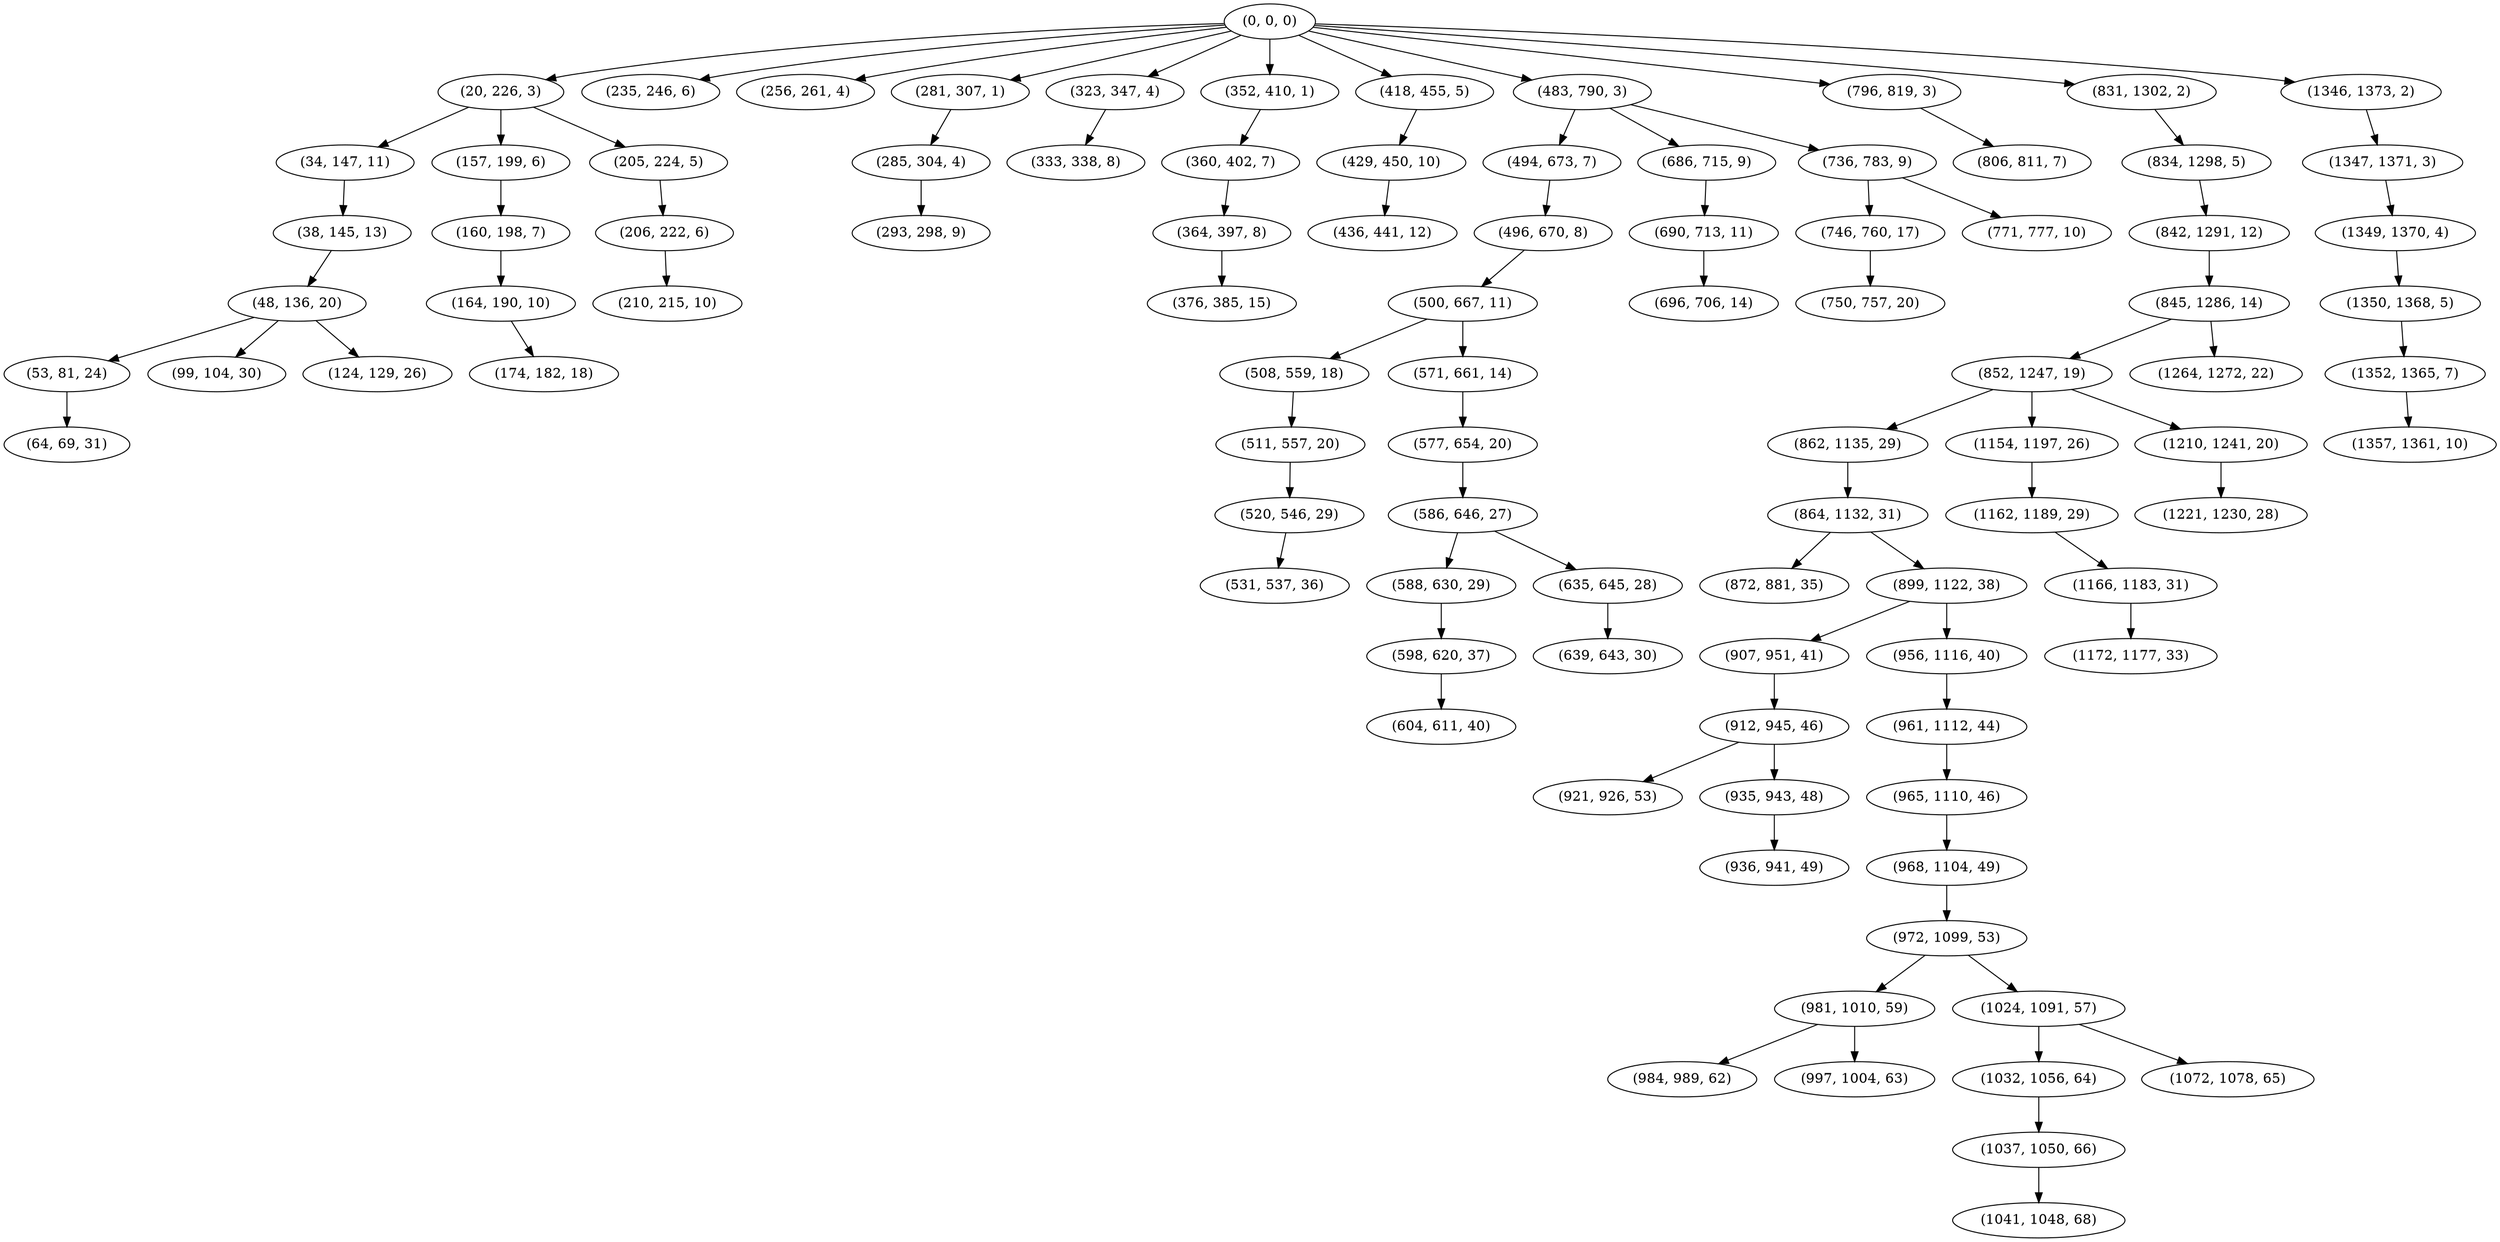 digraph tree {
    "(0, 0, 0)";
    "(20, 226, 3)";
    "(34, 147, 11)";
    "(38, 145, 13)";
    "(48, 136, 20)";
    "(53, 81, 24)";
    "(64, 69, 31)";
    "(99, 104, 30)";
    "(124, 129, 26)";
    "(157, 199, 6)";
    "(160, 198, 7)";
    "(164, 190, 10)";
    "(174, 182, 18)";
    "(205, 224, 5)";
    "(206, 222, 6)";
    "(210, 215, 10)";
    "(235, 246, 6)";
    "(256, 261, 4)";
    "(281, 307, 1)";
    "(285, 304, 4)";
    "(293, 298, 9)";
    "(323, 347, 4)";
    "(333, 338, 8)";
    "(352, 410, 1)";
    "(360, 402, 7)";
    "(364, 397, 8)";
    "(376, 385, 15)";
    "(418, 455, 5)";
    "(429, 450, 10)";
    "(436, 441, 12)";
    "(483, 790, 3)";
    "(494, 673, 7)";
    "(496, 670, 8)";
    "(500, 667, 11)";
    "(508, 559, 18)";
    "(511, 557, 20)";
    "(520, 546, 29)";
    "(531, 537, 36)";
    "(571, 661, 14)";
    "(577, 654, 20)";
    "(586, 646, 27)";
    "(588, 630, 29)";
    "(598, 620, 37)";
    "(604, 611, 40)";
    "(635, 645, 28)";
    "(639, 643, 30)";
    "(686, 715, 9)";
    "(690, 713, 11)";
    "(696, 706, 14)";
    "(736, 783, 9)";
    "(746, 760, 17)";
    "(750, 757, 20)";
    "(771, 777, 10)";
    "(796, 819, 3)";
    "(806, 811, 7)";
    "(831, 1302, 2)";
    "(834, 1298, 5)";
    "(842, 1291, 12)";
    "(845, 1286, 14)";
    "(852, 1247, 19)";
    "(862, 1135, 29)";
    "(864, 1132, 31)";
    "(872, 881, 35)";
    "(899, 1122, 38)";
    "(907, 951, 41)";
    "(912, 945, 46)";
    "(921, 926, 53)";
    "(935, 943, 48)";
    "(936, 941, 49)";
    "(956, 1116, 40)";
    "(961, 1112, 44)";
    "(965, 1110, 46)";
    "(968, 1104, 49)";
    "(972, 1099, 53)";
    "(981, 1010, 59)";
    "(984, 989, 62)";
    "(997, 1004, 63)";
    "(1024, 1091, 57)";
    "(1032, 1056, 64)";
    "(1037, 1050, 66)";
    "(1041, 1048, 68)";
    "(1072, 1078, 65)";
    "(1154, 1197, 26)";
    "(1162, 1189, 29)";
    "(1166, 1183, 31)";
    "(1172, 1177, 33)";
    "(1210, 1241, 20)";
    "(1221, 1230, 28)";
    "(1264, 1272, 22)";
    "(1346, 1373, 2)";
    "(1347, 1371, 3)";
    "(1349, 1370, 4)";
    "(1350, 1368, 5)";
    "(1352, 1365, 7)";
    "(1357, 1361, 10)";
    "(0, 0, 0)" -> "(20, 226, 3)";
    "(0, 0, 0)" -> "(235, 246, 6)";
    "(0, 0, 0)" -> "(256, 261, 4)";
    "(0, 0, 0)" -> "(281, 307, 1)";
    "(0, 0, 0)" -> "(323, 347, 4)";
    "(0, 0, 0)" -> "(352, 410, 1)";
    "(0, 0, 0)" -> "(418, 455, 5)";
    "(0, 0, 0)" -> "(483, 790, 3)";
    "(0, 0, 0)" -> "(796, 819, 3)";
    "(0, 0, 0)" -> "(831, 1302, 2)";
    "(0, 0, 0)" -> "(1346, 1373, 2)";
    "(20, 226, 3)" -> "(34, 147, 11)";
    "(20, 226, 3)" -> "(157, 199, 6)";
    "(20, 226, 3)" -> "(205, 224, 5)";
    "(34, 147, 11)" -> "(38, 145, 13)";
    "(38, 145, 13)" -> "(48, 136, 20)";
    "(48, 136, 20)" -> "(53, 81, 24)";
    "(48, 136, 20)" -> "(99, 104, 30)";
    "(48, 136, 20)" -> "(124, 129, 26)";
    "(53, 81, 24)" -> "(64, 69, 31)";
    "(157, 199, 6)" -> "(160, 198, 7)";
    "(160, 198, 7)" -> "(164, 190, 10)";
    "(164, 190, 10)" -> "(174, 182, 18)";
    "(205, 224, 5)" -> "(206, 222, 6)";
    "(206, 222, 6)" -> "(210, 215, 10)";
    "(281, 307, 1)" -> "(285, 304, 4)";
    "(285, 304, 4)" -> "(293, 298, 9)";
    "(323, 347, 4)" -> "(333, 338, 8)";
    "(352, 410, 1)" -> "(360, 402, 7)";
    "(360, 402, 7)" -> "(364, 397, 8)";
    "(364, 397, 8)" -> "(376, 385, 15)";
    "(418, 455, 5)" -> "(429, 450, 10)";
    "(429, 450, 10)" -> "(436, 441, 12)";
    "(483, 790, 3)" -> "(494, 673, 7)";
    "(483, 790, 3)" -> "(686, 715, 9)";
    "(483, 790, 3)" -> "(736, 783, 9)";
    "(494, 673, 7)" -> "(496, 670, 8)";
    "(496, 670, 8)" -> "(500, 667, 11)";
    "(500, 667, 11)" -> "(508, 559, 18)";
    "(500, 667, 11)" -> "(571, 661, 14)";
    "(508, 559, 18)" -> "(511, 557, 20)";
    "(511, 557, 20)" -> "(520, 546, 29)";
    "(520, 546, 29)" -> "(531, 537, 36)";
    "(571, 661, 14)" -> "(577, 654, 20)";
    "(577, 654, 20)" -> "(586, 646, 27)";
    "(586, 646, 27)" -> "(588, 630, 29)";
    "(586, 646, 27)" -> "(635, 645, 28)";
    "(588, 630, 29)" -> "(598, 620, 37)";
    "(598, 620, 37)" -> "(604, 611, 40)";
    "(635, 645, 28)" -> "(639, 643, 30)";
    "(686, 715, 9)" -> "(690, 713, 11)";
    "(690, 713, 11)" -> "(696, 706, 14)";
    "(736, 783, 9)" -> "(746, 760, 17)";
    "(736, 783, 9)" -> "(771, 777, 10)";
    "(746, 760, 17)" -> "(750, 757, 20)";
    "(796, 819, 3)" -> "(806, 811, 7)";
    "(831, 1302, 2)" -> "(834, 1298, 5)";
    "(834, 1298, 5)" -> "(842, 1291, 12)";
    "(842, 1291, 12)" -> "(845, 1286, 14)";
    "(845, 1286, 14)" -> "(852, 1247, 19)";
    "(845, 1286, 14)" -> "(1264, 1272, 22)";
    "(852, 1247, 19)" -> "(862, 1135, 29)";
    "(852, 1247, 19)" -> "(1154, 1197, 26)";
    "(852, 1247, 19)" -> "(1210, 1241, 20)";
    "(862, 1135, 29)" -> "(864, 1132, 31)";
    "(864, 1132, 31)" -> "(872, 881, 35)";
    "(864, 1132, 31)" -> "(899, 1122, 38)";
    "(899, 1122, 38)" -> "(907, 951, 41)";
    "(899, 1122, 38)" -> "(956, 1116, 40)";
    "(907, 951, 41)" -> "(912, 945, 46)";
    "(912, 945, 46)" -> "(921, 926, 53)";
    "(912, 945, 46)" -> "(935, 943, 48)";
    "(935, 943, 48)" -> "(936, 941, 49)";
    "(956, 1116, 40)" -> "(961, 1112, 44)";
    "(961, 1112, 44)" -> "(965, 1110, 46)";
    "(965, 1110, 46)" -> "(968, 1104, 49)";
    "(968, 1104, 49)" -> "(972, 1099, 53)";
    "(972, 1099, 53)" -> "(981, 1010, 59)";
    "(972, 1099, 53)" -> "(1024, 1091, 57)";
    "(981, 1010, 59)" -> "(984, 989, 62)";
    "(981, 1010, 59)" -> "(997, 1004, 63)";
    "(1024, 1091, 57)" -> "(1032, 1056, 64)";
    "(1024, 1091, 57)" -> "(1072, 1078, 65)";
    "(1032, 1056, 64)" -> "(1037, 1050, 66)";
    "(1037, 1050, 66)" -> "(1041, 1048, 68)";
    "(1154, 1197, 26)" -> "(1162, 1189, 29)";
    "(1162, 1189, 29)" -> "(1166, 1183, 31)";
    "(1166, 1183, 31)" -> "(1172, 1177, 33)";
    "(1210, 1241, 20)" -> "(1221, 1230, 28)";
    "(1346, 1373, 2)" -> "(1347, 1371, 3)";
    "(1347, 1371, 3)" -> "(1349, 1370, 4)";
    "(1349, 1370, 4)" -> "(1350, 1368, 5)";
    "(1350, 1368, 5)" -> "(1352, 1365, 7)";
    "(1352, 1365, 7)" -> "(1357, 1361, 10)";
}
